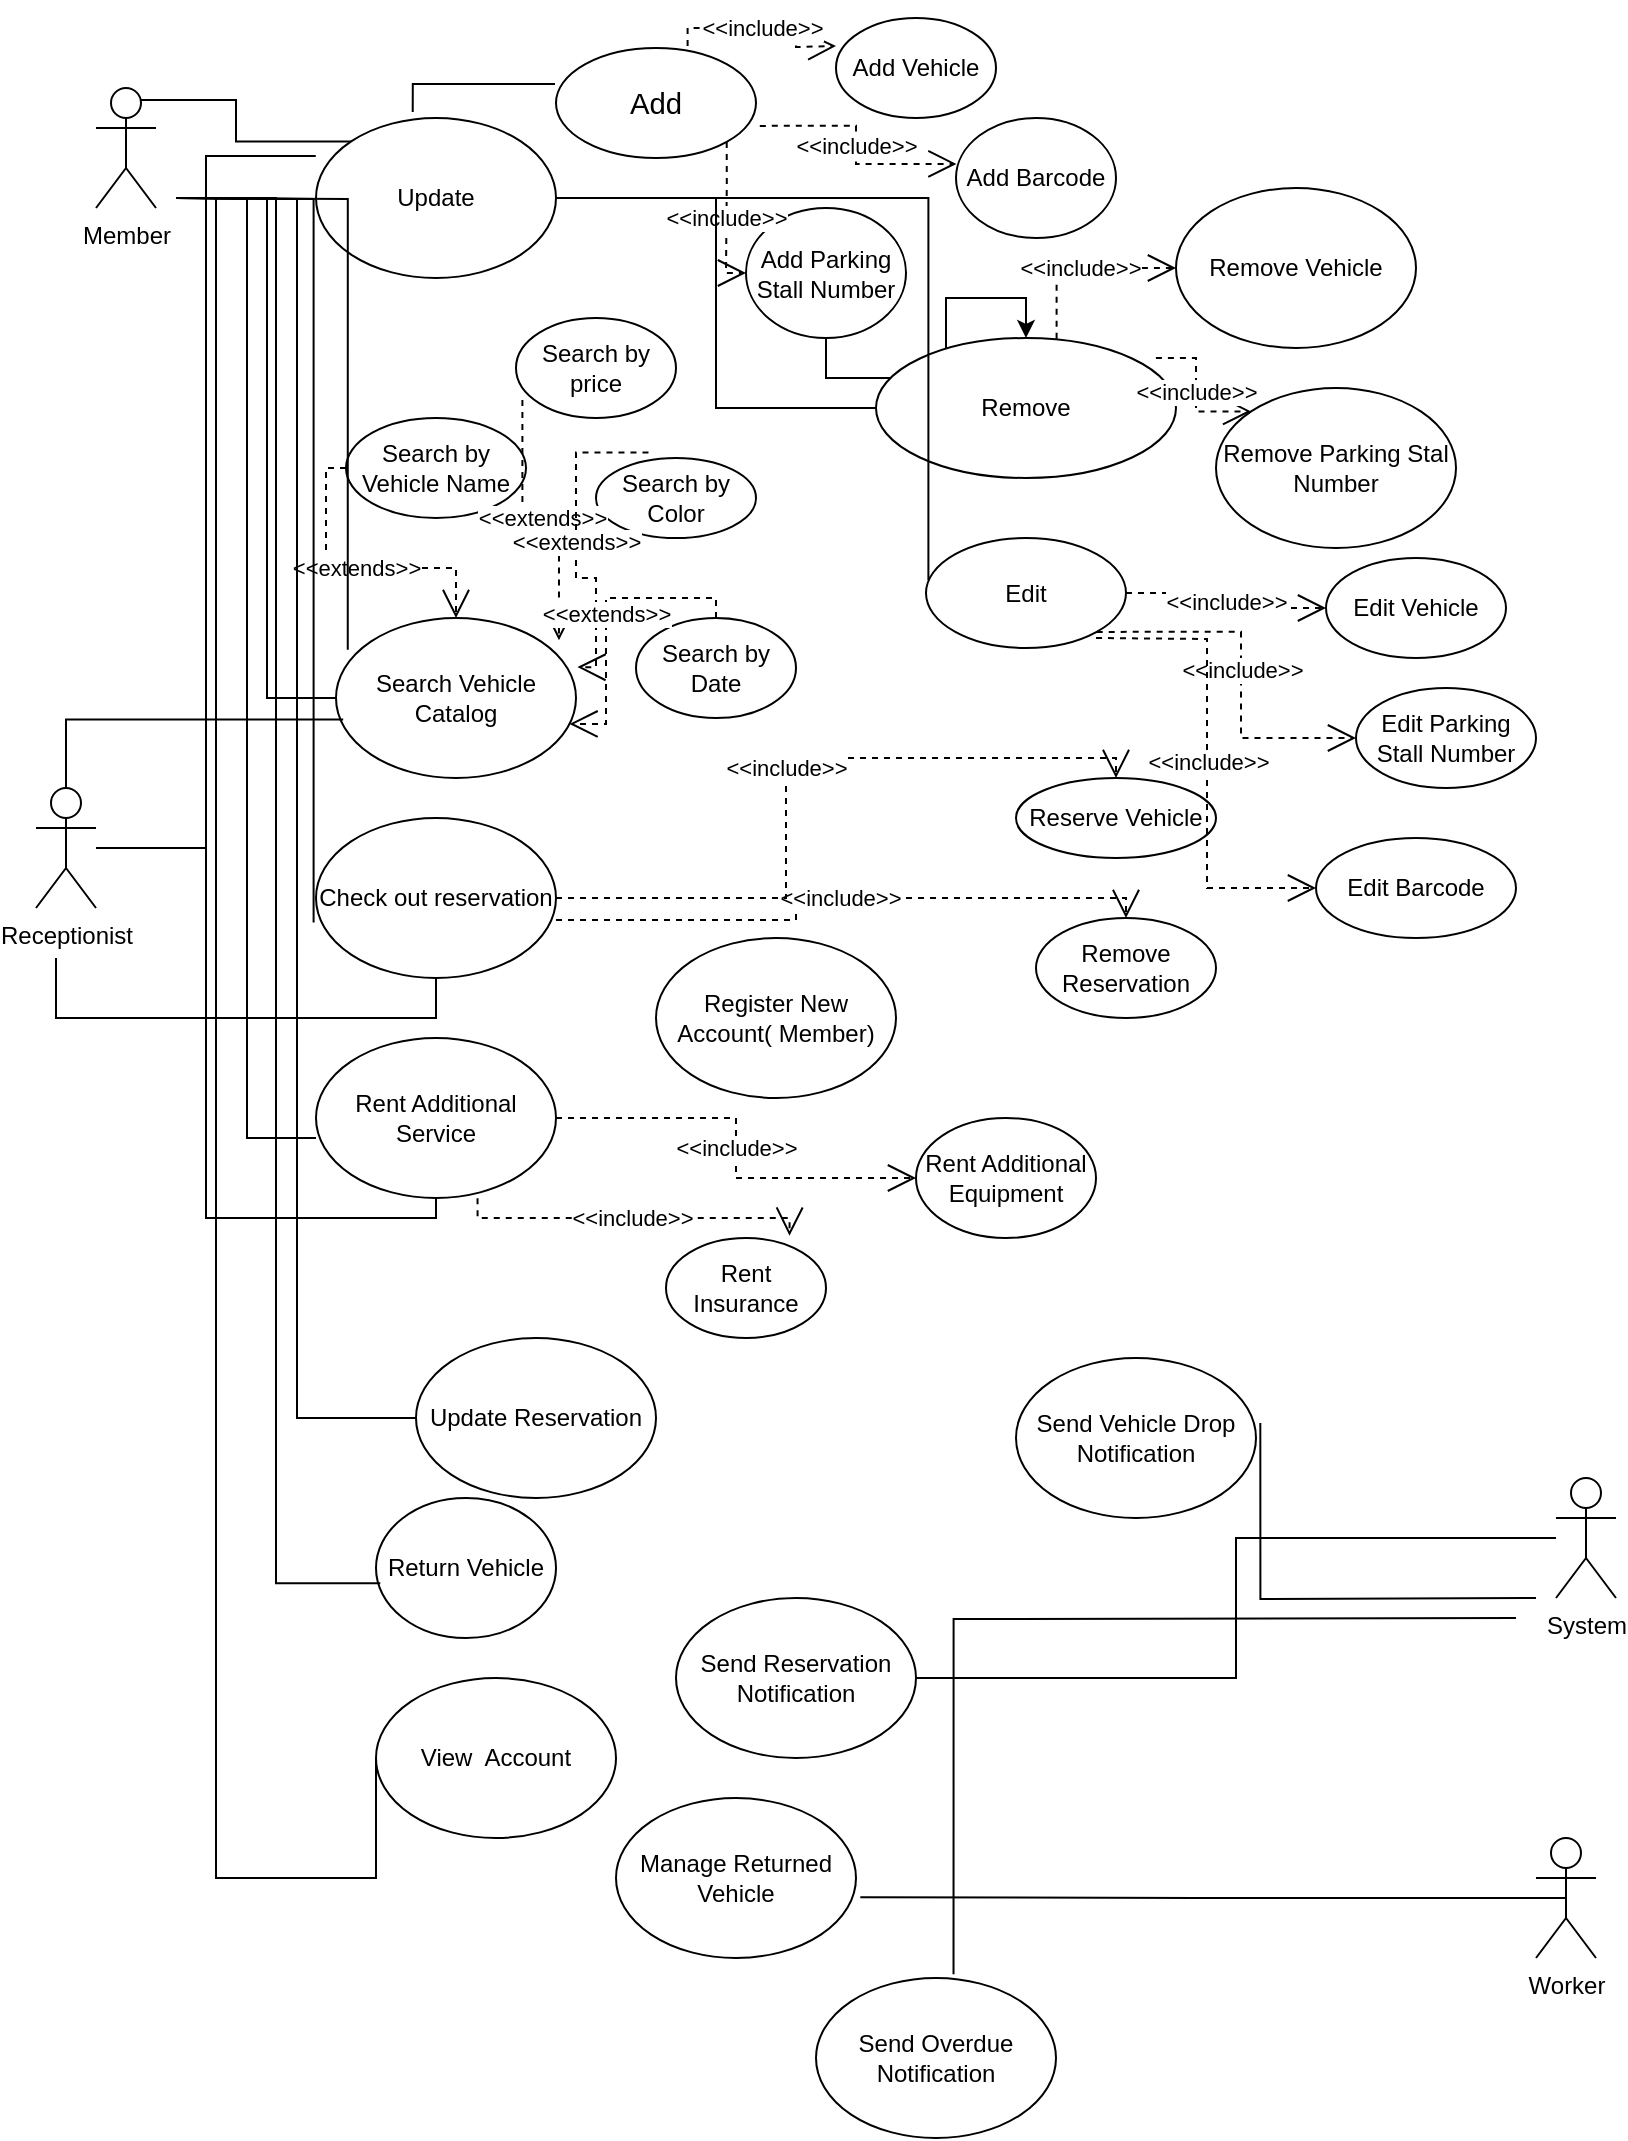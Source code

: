 <mxfile version="15.2.9" type="github">
  <diagram id="U7FQKzj0KKo6KFz438_E" name="Page-1">
    <mxGraphModel dx="1422" dy="762" grid="1" gridSize="10" guides="1" tooltips="1" connect="1" arrows="1" fold="1" page="1" pageScale="1" pageWidth="827" pageHeight="1169" math="0" shadow="0">
      <root>
        <mxCell id="0" />
        <mxCell id="1" parent="0" />
        <mxCell id="l0JN7coe31MeSaqRDZ9P-1" value="Member" style="shape=umlActor;verticalLabelPosition=bottom;verticalAlign=top;html=1;outlineConnect=0;" vertex="1" parent="1">
          <mxGeometry x="60" y="45" width="30" height="60" as="geometry" />
        </mxCell>
        <mxCell id="l0JN7coe31MeSaqRDZ9P-2" value="System" style="shape=umlActor;verticalLabelPosition=bottom;verticalAlign=top;html=1;outlineConnect=0;" vertex="1" parent="1">
          <mxGeometry x="790" y="740" width="30" height="60" as="geometry" />
        </mxCell>
        <mxCell id="l0JN7coe31MeSaqRDZ9P-3" value="Receptionist" style="shape=umlActor;verticalLabelPosition=bottom;verticalAlign=top;html=1;outlineConnect=0;" vertex="1" parent="1">
          <mxGeometry x="30" y="395" width="30" height="60" as="geometry" />
        </mxCell>
        <mxCell id="l0JN7coe31MeSaqRDZ9P-4" value="&lt;span style=&quot;font-size: 11pt ; font-family: &amp;#34;arial&amp;#34; ; background-color: transparent ; vertical-align: baseline&quot; id=&quot;docs-internal-guid-008b43b6-7fff-8db2-846b-b508e2cdc270&quot;&gt;Add&lt;br&gt;&lt;/span&gt;" style="ellipse;whiteSpace=wrap;html=1;" vertex="1" parent="1">
          <mxGeometry x="290" y="25" width="100" height="55" as="geometry" />
        </mxCell>
        <mxCell id="l0JN7coe31MeSaqRDZ9P-5" value="Search Vehicle Catalog" style="ellipse;whiteSpace=wrap;html=1;" vertex="1" parent="1">
          <mxGeometry x="180" y="310" width="120" height="80" as="geometry" />
        </mxCell>
        <mxCell id="l0JN7coe31MeSaqRDZ9P-6" value="Register New Account( Member)" style="ellipse;whiteSpace=wrap;html=1;" vertex="1" parent="1">
          <mxGeometry x="340" y="470" width="120" height="80" as="geometry" />
        </mxCell>
        <mxCell id="l0JN7coe31MeSaqRDZ9P-7" value="Rent Additional Service" style="ellipse;whiteSpace=wrap;html=1;" vertex="1" parent="1">
          <mxGeometry x="170" y="520" width="120" height="80" as="geometry" />
        </mxCell>
        <mxCell id="l0JN7coe31MeSaqRDZ9P-8" value="Check out reservation" style="ellipse;whiteSpace=wrap;html=1;" vertex="1" parent="1">
          <mxGeometry x="170" y="410" width="120" height="80" as="geometry" />
        </mxCell>
        <mxCell id="l0JN7coe31MeSaqRDZ9P-9" value="Search by Date" style="ellipse;whiteSpace=wrap;html=1;" vertex="1" parent="1">
          <mxGeometry x="330" y="310" width="80" height="50" as="geometry" />
        </mxCell>
        <mxCell id="l0JN7coe31MeSaqRDZ9P-10" value="Search by Color" style="ellipse;whiteSpace=wrap;html=1;" vertex="1" parent="1">
          <mxGeometry x="310" y="230" width="80" height="40" as="geometry" />
        </mxCell>
        <mxCell id="l0JN7coe31MeSaqRDZ9P-11" value="Search by price" style="ellipse;whiteSpace=wrap;html=1;" vertex="1" parent="1">
          <mxGeometry x="270" y="160" width="80" height="50" as="geometry" />
        </mxCell>
        <mxCell id="l0JN7coe31MeSaqRDZ9P-12" value="Search by Vehicle Name" style="ellipse;whiteSpace=wrap;html=1;" vertex="1" parent="1">
          <mxGeometry x="185" y="210" width="90" height="50" as="geometry" />
        </mxCell>
        <mxCell id="l0JN7coe31MeSaqRDZ9P-13" value="Rent Additional Equipment" style="ellipse;whiteSpace=wrap;html=1;" vertex="1" parent="1">
          <mxGeometry x="470" y="560" width="90" height="60" as="geometry" />
        </mxCell>
        <mxCell id="l0JN7coe31MeSaqRDZ9P-14" value="Rent Insurance" style="ellipse;whiteSpace=wrap;html=1;" vertex="1" parent="1">
          <mxGeometry x="345" y="620" width="80" height="50" as="geometry" />
        </mxCell>
        <mxCell id="l0JN7coe31MeSaqRDZ9P-15" value="&amp;lt;&amp;lt;extends&amp;gt;&amp;gt;" style="endArrow=open;endSize=12;dashed=1;html=1;rounded=0;edgeStyle=orthogonalEdgeStyle;exitX=0;exitY=0.5;exitDx=0;exitDy=0;" edge="1" parent="1" source="l0JN7coe31MeSaqRDZ9P-12" target="l0JN7coe31MeSaqRDZ9P-5">
          <mxGeometry width="160" relative="1" as="geometry">
            <mxPoint x="300" y="240" as="sourcePoint" />
            <mxPoint x="460" y="240" as="targetPoint" />
            <mxPoint as="offset" />
          </mxGeometry>
        </mxCell>
        <mxCell id="l0JN7coe31MeSaqRDZ9P-16" value="&amp;lt;&amp;lt;extends&amp;gt;&amp;gt;" style="endArrow=open;endSize=12;dashed=1;html=1;rounded=0;edgeStyle=orthogonalEdgeStyle;exitX=0.04;exitY=0.821;exitDx=0;exitDy=0;exitPerimeter=0;entryX=0.929;entryY=0.139;entryDx=0;entryDy=0;entryPerimeter=0;" edge="1" parent="1" source="l0JN7coe31MeSaqRDZ9P-11" target="l0JN7coe31MeSaqRDZ9P-5">
          <mxGeometry width="160" relative="1" as="geometry">
            <mxPoint x="300" y="240" as="sourcePoint" />
            <mxPoint x="460" y="240" as="targetPoint" />
          </mxGeometry>
        </mxCell>
        <mxCell id="l0JN7coe31MeSaqRDZ9P-17" value="&amp;lt;&amp;lt;extends&amp;gt;&amp;gt;" style="endArrow=open;endSize=12;dashed=1;html=1;rounded=0;edgeStyle=orthogonalEdgeStyle;exitX=0.328;exitY=-0.069;exitDx=0;exitDy=0;exitPerimeter=0;entryX=1.006;entryY=0.307;entryDx=0;entryDy=0;entryPerimeter=0;" edge="1" parent="1" source="l0JN7coe31MeSaqRDZ9P-10" target="l0JN7coe31MeSaqRDZ9P-5">
          <mxGeometry width="160" relative="1" as="geometry">
            <mxPoint x="300" y="240" as="sourcePoint" />
            <mxPoint x="460" y="150" as="targetPoint" />
          </mxGeometry>
        </mxCell>
        <mxCell id="l0JN7coe31MeSaqRDZ9P-18" value="&amp;lt;&amp;lt;extends&amp;gt;&amp;gt;" style="endArrow=open;endSize=12;dashed=1;html=1;rounded=0;edgeStyle=orthogonalEdgeStyle;exitX=0.5;exitY=0;exitDx=0;exitDy=0;entryX=0.973;entryY=0.662;entryDx=0;entryDy=0;entryPerimeter=0;" edge="1" parent="1" source="l0JN7coe31MeSaqRDZ9P-9" target="l0JN7coe31MeSaqRDZ9P-5">
          <mxGeometry width="160" relative="1" as="geometry">
            <mxPoint x="300" y="240" as="sourcePoint" />
            <mxPoint x="460" y="240" as="targetPoint" />
          </mxGeometry>
        </mxCell>
        <mxCell id="l0JN7coe31MeSaqRDZ9P-19" value="&amp;lt;&amp;lt;include&amp;gt;&amp;gt;" style="endArrow=open;endSize=12;dashed=1;html=1;rounded=0;edgeStyle=orthogonalEdgeStyle;exitX=0.673;exitY=1.001;exitDx=0;exitDy=0;exitPerimeter=0;entryX=0.772;entryY=-0.023;entryDx=0;entryDy=0;entryPerimeter=0;" edge="1" parent="1" source="l0JN7coe31MeSaqRDZ9P-7" target="l0JN7coe31MeSaqRDZ9P-14">
          <mxGeometry width="160" relative="1" as="geometry">
            <mxPoint x="300" y="240" as="sourcePoint" />
            <mxPoint x="460" y="240" as="targetPoint" />
          </mxGeometry>
        </mxCell>
        <mxCell id="l0JN7coe31MeSaqRDZ9P-20" value="&amp;lt;&amp;lt;include&amp;gt;&amp;gt;" style="endArrow=open;endSize=12;dashed=1;html=1;rounded=0;edgeStyle=orthogonalEdgeStyle;exitX=1;exitY=0.5;exitDx=0;exitDy=0;" edge="1" parent="1" source="l0JN7coe31MeSaqRDZ9P-7" target="l0JN7coe31MeSaqRDZ9P-13">
          <mxGeometry width="160" relative="1" as="geometry">
            <mxPoint x="300" y="240" as="sourcePoint" />
            <mxPoint x="450" y="460" as="targetPoint" />
          </mxGeometry>
        </mxCell>
        <mxCell id="l0JN7coe31MeSaqRDZ9P-21" value="Reserve Vehicle" style="ellipse;whiteSpace=wrap;html=1;" vertex="1" parent="1">
          <mxGeometry x="520" y="390" width="100" height="40" as="geometry" />
        </mxCell>
        <mxCell id="l0JN7coe31MeSaqRDZ9P-22" value="Remove Reservation" style="ellipse;whiteSpace=wrap;html=1;" vertex="1" parent="1">
          <mxGeometry x="530" y="460" width="90" height="50" as="geometry" />
        </mxCell>
        <mxCell id="l0JN7coe31MeSaqRDZ9P-23" value="&amp;lt;&amp;lt;include&amp;gt;&amp;gt;" style="endArrow=open;endSize=12;dashed=1;html=1;rounded=0;edgeStyle=orthogonalEdgeStyle;exitX=1;exitY=0.638;exitDx=0;exitDy=0;exitPerimeter=0;entryX=0.5;entryY=0;entryDx=0;entryDy=0;" edge="1" parent="1" source="l0JN7coe31MeSaqRDZ9P-8" target="l0JN7coe31MeSaqRDZ9P-22">
          <mxGeometry width="160" relative="1" as="geometry">
            <mxPoint x="300" y="230" as="sourcePoint" />
            <mxPoint x="460" y="230" as="targetPoint" />
          </mxGeometry>
        </mxCell>
        <mxCell id="l0JN7coe31MeSaqRDZ9P-24" value="&amp;lt;&amp;lt;include&amp;gt;&amp;gt;" style="endArrow=open;endSize=12;dashed=1;html=1;rounded=0;edgeStyle=orthogonalEdgeStyle;entryX=0.5;entryY=0;entryDx=0;entryDy=0;" edge="1" parent="1" source="l0JN7coe31MeSaqRDZ9P-8" target="l0JN7coe31MeSaqRDZ9P-21">
          <mxGeometry width="160" relative="1" as="geometry">
            <mxPoint x="300" y="230" as="sourcePoint" />
            <mxPoint x="460" y="230" as="targetPoint" />
          </mxGeometry>
        </mxCell>
        <mxCell id="l0JN7coe31MeSaqRDZ9P-25" value="" style="edgeStyle=orthogonalEdgeStyle;rounded=0;orthogonalLoop=1;jettySize=auto;html=1;" edge="1" parent="1" source="l0JN7coe31MeSaqRDZ9P-26" target="l0JN7coe31MeSaqRDZ9P-27">
          <mxGeometry relative="1" as="geometry" />
        </mxCell>
        <mxCell id="l0JN7coe31MeSaqRDZ9P-26" value="Add Parking Stall Number" style="ellipse;whiteSpace=wrap;html=1;" vertex="1" parent="1">
          <mxGeometry x="385" y="105" width="80" height="65" as="geometry" />
        </mxCell>
        <mxCell id="l0JN7coe31MeSaqRDZ9P-27" value="Remove" style="ellipse;whiteSpace=wrap;html=1;" vertex="1" parent="1">
          <mxGeometry x="450" y="170" width="150" height="70" as="geometry" />
        </mxCell>
        <mxCell id="l0JN7coe31MeSaqRDZ9P-28" value="Add Barcode" style="ellipse;whiteSpace=wrap;html=1;" vertex="1" parent="1">
          <mxGeometry x="490" y="60" width="80" height="60" as="geometry" />
        </mxCell>
        <mxCell id="l0JN7coe31MeSaqRDZ9P-29" value="Add Vehicle" style="ellipse;whiteSpace=wrap;html=1;" vertex="1" parent="1">
          <mxGeometry x="430" y="10" width="80" height="50" as="geometry" />
        </mxCell>
        <mxCell id="l0JN7coe31MeSaqRDZ9P-30" value="&amp;lt;&amp;lt;include&amp;gt;&amp;gt;" style="endArrow=open;endSize=12;dashed=1;html=1;rounded=0;edgeStyle=orthogonalEdgeStyle;exitX=0.658;exitY=-0.018;exitDx=0;exitDy=0;exitPerimeter=0;" edge="1" parent="1" source="l0JN7coe31MeSaqRDZ9P-4">
          <mxGeometry width="160" relative="1" as="geometry">
            <mxPoint x="430" y="380" as="sourcePoint" />
            <mxPoint x="430" y="24" as="targetPoint" />
          </mxGeometry>
        </mxCell>
        <mxCell id="l0JN7coe31MeSaqRDZ9P-31" value="&amp;lt;&amp;lt;include&amp;gt;&amp;gt;" style="endArrow=open;endSize=12;dashed=1;html=1;rounded=0;edgeStyle=orthogonalEdgeStyle;exitX=1.019;exitY=0.708;exitDx=0;exitDy=0;exitPerimeter=0;entryX=0.003;entryY=0.383;entryDx=0;entryDy=0;entryPerimeter=0;" edge="1" parent="1" source="l0JN7coe31MeSaqRDZ9P-4" target="l0JN7coe31MeSaqRDZ9P-28">
          <mxGeometry width="160" relative="1" as="geometry">
            <mxPoint x="430" y="380" as="sourcePoint" />
            <mxPoint x="470" y="85" as="targetPoint" />
          </mxGeometry>
        </mxCell>
        <mxCell id="l0JN7coe31MeSaqRDZ9P-32" value="&amp;lt;&amp;lt;include&amp;gt;&amp;gt;" style="endArrow=open;endSize=12;dashed=1;html=1;rounded=0;edgeStyle=orthogonalEdgeStyle;exitX=1;exitY=1;exitDx=0;exitDy=0;entryX=0;entryY=0.5;entryDx=0;entryDy=0;" edge="1" parent="1" source="l0JN7coe31MeSaqRDZ9P-4" target="l0JN7coe31MeSaqRDZ9P-26">
          <mxGeometry width="160" relative="1" as="geometry">
            <mxPoint x="430" y="380" as="sourcePoint" />
            <mxPoint x="590" y="380" as="targetPoint" />
          </mxGeometry>
        </mxCell>
        <mxCell id="l0JN7coe31MeSaqRDZ9P-33" value="Edit" style="ellipse;whiteSpace=wrap;html=1;" vertex="1" parent="1">
          <mxGeometry x="475" y="270" width="100" height="55" as="geometry" />
        </mxCell>
        <mxCell id="l0JN7coe31MeSaqRDZ9P-34" value="Remove Parking Stal Number" style="ellipse;whiteSpace=wrap;html=1;" vertex="1" parent="1">
          <mxGeometry x="620" y="195" width="120" height="80" as="geometry" />
        </mxCell>
        <mxCell id="l0JN7coe31MeSaqRDZ9P-35" value="Remove Vehicle" style="ellipse;whiteSpace=wrap;html=1;" vertex="1" parent="1">
          <mxGeometry x="600" y="95" width="120" height="80" as="geometry" />
        </mxCell>
        <mxCell id="l0JN7coe31MeSaqRDZ9P-36" value="&amp;lt;&amp;lt;include&amp;gt;&amp;gt;" style="endArrow=open;endSize=12;dashed=1;html=1;rounded=0;edgeStyle=orthogonalEdgeStyle;exitX=0.602;exitY=0.005;exitDx=0;exitDy=0;exitPerimeter=0;entryX=0;entryY=0.5;entryDx=0;entryDy=0;" edge="1" parent="1" source="l0JN7coe31MeSaqRDZ9P-27" target="l0JN7coe31MeSaqRDZ9P-35">
          <mxGeometry width="160" relative="1" as="geometry">
            <mxPoint x="430" y="370" as="sourcePoint" />
            <mxPoint x="630" y="50" as="targetPoint" />
          </mxGeometry>
        </mxCell>
        <mxCell id="l0JN7coe31MeSaqRDZ9P-37" value="&amp;lt;&amp;lt;include&amp;gt;&amp;gt;" style="endArrow=open;endSize=12;dashed=1;html=1;rounded=0;edgeStyle=orthogonalEdgeStyle;exitX=0.933;exitY=0.143;exitDx=0;exitDy=0;exitPerimeter=0;entryX=0;entryY=0;entryDx=0;entryDy=0;" edge="1" parent="1" source="l0JN7coe31MeSaqRDZ9P-27" target="l0JN7coe31MeSaqRDZ9P-34">
          <mxGeometry width="160" relative="1" as="geometry">
            <mxPoint x="430" y="370" as="sourcePoint" />
            <mxPoint x="590" y="370" as="targetPoint" />
          </mxGeometry>
        </mxCell>
        <mxCell id="l0JN7coe31MeSaqRDZ9P-38" value="Edit Barcode" style="ellipse;whiteSpace=wrap;html=1;" vertex="1" parent="1">
          <mxGeometry x="670" y="420" width="100" height="50" as="geometry" />
        </mxCell>
        <mxCell id="l0JN7coe31MeSaqRDZ9P-39" value="Edit Vehicle" style="ellipse;whiteSpace=wrap;html=1;" vertex="1" parent="1">
          <mxGeometry x="675" y="280" width="90" height="50" as="geometry" />
        </mxCell>
        <mxCell id="l0JN7coe31MeSaqRDZ9P-40" value="Edit Parking Stall Number" style="ellipse;whiteSpace=wrap;html=1;" vertex="1" parent="1">
          <mxGeometry x="690" y="345" width="90" height="50" as="geometry" />
        </mxCell>
        <mxCell id="l0JN7coe31MeSaqRDZ9P-41" value="&amp;lt;&amp;lt;include&amp;gt;&amp;gt;" style="endArrow=open;endSize=12;dashed=1;html=1;rounded=0;edgeStyle=orthogonalEdgeStyle;exitX=1;exitY=0.5;exitDx=0;exitDy=0;entryX=0;entryY=0.5;entryDx=0;entryDy=0;" edge="1" parent="1" source="l0JN7coe31MeSaqRDZ9P-33" target="l0JN7coe31MeSaqRDZ9P-39">
          <mxGeometry width="160" relative="1" as="geometry">
            <mxPoint x="430" y="360" as="sourcePoint" />
            <mxPoint x="590" y="360" as="targetPoint" />
          </mxGeometry>
        </mxCell>
        <mxCell id="l0JN7coe31MeSaqRDZ9P-42" value="&amp;lt;&amp;lt;include&amp;gt;&amp;gt;" style="endArrow=open;endSize=12;dashed=1;html=1;rounded=0;edgeStyle=orthogonalEdgeStyle;exitX=1;exitY=1;exitDx=0;exitDy=0;entryX=0;entryY=0.5;entryDx=0;entryDy=0;" edge="1" parent="1" source="l0JN7coe31MeSaqRDZ9P-33" target="l0JN7coe31MeSaqRDZ9P-40">
          <mxGeometry width="160" relative="1" as="geometry">
            <mxPoint x="430" y="360" as="sourcePoint" />
            <mxPoint x="590" y="360" as="targetPoint" />
          </mxGeometry>
        </mxCell>
        <mxCell id="l0JN7coe31MeSaqRDZ9P-43" value="&amp;lt;&amp;lt;include&amp;gt;&amp;gt;" style="endArrow=open;endSize=12;dashed=1;html=1;rounded=0;edgeStyle=orthogonalEdgeStyle;entryX=0;entryY=0.5;entryDx=0;entryDy=0;" edge="1" parent="1" target="l0JN7coe31MeSaqRDZ9P-38">
          <mxGeometry width="160" relative="1" as="geometry">
            <mxPoint x="560" y="320" as="sourcePoint" />
            <mxPoint x="590" y="360" as="targetPoint" />
          </mxGeometry>
        </mxCell>
        <mxCell id="l0JN7coe31MeSaqRDZ9P-44" value="Send Vehicle Drop Notification" style="ellipse;whiteSpace=wrap;html=1;" vertex="1" parent="1">
          <mxGeometry x="520" y="680" width="120" height="80" as="geometry" />
        </mxCell>
        <mxCell id="l0JN7coe31MeSaqRDZ9P-45" value="Send Reservation Notification" style="ellipse;whiteSpace=wrap;html=1;" vertex="1" parent="1">
          <mxGeometry x="350" y="800" width="120" height="80" as="geometry" />
        </mxCell>
        <mxCell id="l0JN7coe31MeSaqRDZ9P-46" value="Send Overdue Notification" style="ellipse;whiteSpace=wrap;html=1;" vertex="1" parent="1">
          <mxGeometry x="420" y="990" width="120" height="80" as="geometry" />
        </mxCell>
        <mxCell id="l0JN7coe31MeSaqRDZ9P-47" value="Manage Returned Vehicle" style="ellipse;whiteSpace=wrap;html=1;" vertex="1" parent="1">
          <mxGeometry x="320" y="900" width="120" height="80" as="geometry" />
        </mxCell>
        <mxCell id="l0JN7coe31MeSaqRDZ9P-48" value="Return Vehicle" style="ellipse;whiteSpace=wrap;html=1;" vertex="1" parent="1">
          <mxGeometry x="200" y="750" width="90" height="70" as="geometry" />
        </mxCell>
        <mxCell id="l0JN7coe31MeSaqRDZ9P-49" value="View&amp;nbsp; Account" style="ellipse;whiteSpace=wrap;html=1;" vertex="1" parent="1">
          <mxGeometry x="200" y="840" width="120" height="80" as="geometry" />
        </mxCell>
        <mxCell id="l0JN7coe31MeSaqRDZ9P-50" value="Update Reservation" style="ellipse;whiteSpace=wrap;html=1;" vertex="1" parent="1">
          <mxGeometry x="220" y="670" width="120" height="80" as="geometry" />
        </mxCell>
        <mxCell id="l0JN7coe31MeSaqRDZ9P-51" value="Worker" style="shape=umlActor;verticalLabelPosition=bottom;verticalAlign=top;html=1;outlineConnect=0;" vertex="1" parent="1">
          <mxGeometry x="780" y="920" width="30" height="60" as="geometry" />
        </mxCell>
        <mxCell id="l0JN7coe31MeSaqRDZ9P-52" value="Update" style="ellipse;whiteSpace=wrap;html=1;" vertex="1" parent="1">
          <mxGeometry x="170" y="60" width="120" height="80" as="geometry" />
        </mxCell>
        <mxCell id="l0JN7coe31MeSaqRDZ9P-53" value="" style="endArrow=none;html=1;edgeStyle=orthogonalEdgeStyle;rounded=0;entryX=0;entryY=0;entryDx=0;entryDy=0;exitX=0.75;exitY=0.1;exitDx=0;exitDy=0;exitPerimeter=0;" edge="1" parent="1" source="l0JN7coe31MeSaqRDZ9P-1" target="l0JN7coe31MeSaqRDZ9P-52">
          <mxGeometry relative="1" as="geometry">
            <mxPoint x="140" y="40" as="sourcePoint" />
            <mxPoint x="590" y="330" as="targetPoint" />
          </mxGeometry>
        </mxCell>
        <mxCell id="l0JN7coe31MeSaqRDZ9P-54" value="" style="endArrow=none;html=1;edgeStyle=orthogonalEdgeStyle;rounded=0;entryX=0;entryY=0.5;entryDx=0;entryDy=0;" edge="1" parent="1" target="l0JN7coe31MeSaqRDZ9P-5">
          <mxGeometry relative="1" as="geometry">
            <mxPoint x="110" y="100" as="sourcePoint" />
            <mxPoint x="590" y="330" as="targetPoint" />
          </mxGeometry>
        </mxCell>
        <mxCell id="l0JN7coe31MeSaqRDZ9P-55" value="" style="endArrow=none;html=1;edgeStyle=orthogonalEdgeStyle;rounded=0;entryX=0;entryY=0.625;entryDx=0;entryDy=0;entryPerimeter=0;" edge="1" parent="1" target="l0JN7coe31MeSaqRDZ9P-7">
          <mxGeometry relative="1" as="geometry">
            <mxPoint x="100" y="100" as="sourcePoint" />
            <mxPoint x="500" y="260" as="targetPoint" />
          </mxGeometry>
        </mxCell>
        <mxCell id="l0JN7coe31MeSaqRDZ9P-56" value="" style="endArrow=none;html=1;edgeStyle=orthogonalEdgeStyle;rounded=0;entryX=0;entryY=0.5;entryDx=0;entryDy=0;" edge="1" parent="1" target="l0JN7coe31MeSaqRDZ9P-50">
          <mxGeometry relative="1" as="geometry">
            <mxPoint x="100" y="100" as="sourcePoint" />
            <mxPoint x="500" y="-70" as="targetPoint" />
          </mxGeometry>
        </mxCell>
        <mxCell id="l0JN7coe31MeSaqRDZ9P-57" value="" style="endArrow=none;html=1;edgeStyle=orthogonalEdgeStyle;rounded=0;entryX=0;entryY=0.5;entryDx=0;entryDy=0;" edge="1" parent="1" target="l0JN7coe31MeSaqRDZ9P-49">
          <mxGeometry relative="1" as="geometry">
            <mxPoint x="120" y="100" as="sourcePoint" />
            <mxPoint x="75" y="940" as="targetPoint" />
            <Array as="points">
              <mxPoint x="120" y="940" />
              <mxPoint x="200" y="940" />
            </Array>
          </mxGeometry>
        </mxCell>
        <mxCell id="l0JN7coe31MeSaqRDZ9P-58" value="" style="endArrow=none;html=1;edgeStyle=orthogonalEdgeStyle;rounded=0;entryX=-0.01;entryY=0.653;entryDx=0;entryDy=0;entryPerimeter=0;" edge="1" parent="1" target="l0JN7coe31MeSaqRDZ9P-8">
          <mxGeometry relative="1" as="geometry">
            <mxPoint x="100" y="100" as="sourcePoint" />
            <mxPoint x="500" y="460" as="targetPoint" />
          </mxGeometry>
        </mxCell>
        <mxCell id="l0JN7coe31MeSaqRDZ9P-59" value="" style="endArrow=none;html=1;edgeStyle=orthogonalEdgeStyle;rounded=0;entryX=0.024;entryY=0.609;entryDx=0;entryDy=0;entryPerimeter=0;" edge="1" parent="1" target="l0JN7coe31MeSaqRDZ9P-48">
          <mxGeometry relative="1" as="geometry">
            <mxPoint x="100" y="100" as="sourcePoint" />
            <mxPoint x="140" y="780" as="targetPoint" />
            <Array as="points">
              <mxPoint x="150" y="100" />
              <mxPoint x="150" y="793" />
            </Array>
          </mxGeometry>
        </mxCell>
        <mxCell id="l0JN7coe31MeSaqRDZ9P-60" value="" style="endArrow=none;html=1;edgeStyle=orthogonalEdgeStyle;rounded=0;exitX=0.5;exitY=0.5;exitDx=0;exitDy=0;exitPerimeter=0;entryX=1.018;entryY=0.62;entryDx=0;entryDy=0;entryPerimeter=0;" edge="1" parent="1" source="l0JN7coe31MeSaqRDZ9P-51" target="l0JN7coe31MeSaqRDZ9P-47">
          <mxGeometry relative="1" as="geometry">
            <mxPoint x="340" y="910" as="sourcePoint" />
            <mxPoint x="500" y="910" as="targetPoint" />
          </mxGeometry>
        </mxCell>
        <mxCell id="l0JN7coe31MeSaqRDZ9P-61" value="" style="endArrow=none;html=1;edgeStyle=orthogonalEdgeStyle;rounded=0;" edge="1" parent="1" source="l0JN7coe31MeSaqRDZ9P-2" target="l0JN7coe31MeSaqRDZ9P-45">
          <mxGeometry relative="1" as="geometry">
            <mxPoint x="340" y="910" as="sourcePoint" />
            <mxPoint x="390" y="790" as="targetPoint" />
          </mxGeometry>
        </mxCell>
        <mxCell id="l0JN7coe31MeSaqRDZ9P-63" value="" style="endArrow=none;html=1;edgeStyle=orthogonalEdgeStyle;rounded=0;entryX=1.018;entryY=0.407;entryDx=0;entryDy=0;entryPerimeter=0;" edge="1" parent="1" target="l0JN7coe31MeSaqRDZ9P-44">
          <mxGeometry relative="1" as="geometry">
            <mxPoint x="780" y="800" as="sourcePoint" />
            <mxPoint x="670" y="900" as="targetPoint" />
          </mxGeometry>
        </mxCell>
        <mxCell id="l0JN7coe31MeSaqRDZ9P-64" value="" style="endArrow=none;html=1;edgeStyle=orthogonalEdgeStyle;rounded=0;entryX=0.573;entryY=-0.023;entryDx=0;entryDy=0;entryPerimeter=0;" edge="1" parent="1" target="l0JN7coe31MeSaqRDZ9P-46">
          <mxGeometry relative="1" as="geometry">
            <mxPoint x="770" y="810" as="sourcePoint" />
            <mxPoint x="500" y="910" as="targetPoint" />
          </mxGeometry>
        </mxCell>
        <mxCell id="l0JN7coe31MeSaqRDZ9P-65" value="" style="endArrow=none;html=1;edgeStyle=orthogonalEdgeStyle;rounded=0;exitX=0.403;exitY=-0.037;exitDx=0;exitDy=0;exitPerimeter=0;entryX=-0.005;entryY=0.327;entryDx=0;entryDy=0;entryPerimeter=0;" edge="1" parent="1" source="l0JN7coe31MeSaqRDZ9P-52" target="l0JN7coe31MeSaqRDZ9P-4">
          <mxGeometry relative="1" as="geometry">
            <mxPoint x="340" y="20" as="sourcePoint" />
            <mxPoint x="500" y="20" as="targetPoint" />
          </mxGeometry>
        </mxCell>
        <mxCell id="l0JN7coe31MeSaqRDZ9P-66" value="" style="endArrow=none;html=1;edgeStyle=orthogonalEdgeStyle;rounded=0;entryX=0;entryY=0.5;entryDx=0;entryDy=0;" edge="1" parent="1" source="l0JN7coe31MeSaqRDZ9P-52" target="l0JN7coe31MeSaqRDZ9P-27">
          <mxGeometry relative="1" as="geometry">
            <mxPoint x="340" y="130" as="sourcePoint" />
            <mxPoint x="500" y="130" as="targetPoint" />
          </mxGeometry>
        </mxCell>
        <mxCell id="l0JN7coe31MeSaqRDZ9P-67" value="" style="endArrow=none;html=1;edgeStyle=orthogonalEdgeStyle;rounded=0;entryX=0.012;entryY=0.384;entryDx=0;entryDy=0;entryPerimeter=0;" edge="1" parent="1" source="l0JN7coe31MeSaqRDZ9P-52" target="l0JN7coe31MeSaqRDZ9P-33">
          <mxGeometry relative="1" as="geometry">
            <mxPoint x="340" y="130" as="sourcePoint" />
            <mxPoint x="500" y="130" as="targetPoint" />
          </mxGeometry>
        </mxCell>
        <mxCell id="l0JN7coe31MeSaqRDZ9P-68" value="" style="endArrow=none;html=1;edgeStyle=orthogonalEdgeStyle;rounded=0;entryX=0.049;entryY=0.199;entryDx=0;entryDy=0;entryPerimeter=0;" edge="1" parent="1" target="l0JN7coe31MeSaqRDZ9P-5">
          <mxGeometry relative="1" as="geometry">
            <mxPoint x="110" y="100" as="sourcePoint" />
            <mxPoint x="500" y="240" as="targetPoint" />
          </mxGeometry>
        </mxCell>
        <mxCell id="l0JN7coe31MeSaqRDZ9P-69" value="" style="endArrow=none;html=1;edgeStyle=orthogonalEdgeStyle;rounded=0;entryX=0.03;entryY=0.634;entryDx=0;entryDy=0;entryPerimeter=0;exitX=0.5;exitY=0;exitDx=0;exitDy=0;exitPerimeter=0;" edge="1" parent="1" source="l0JN7coe31MeSaqRDZ9P-3" target="l0JN7coe31MeSaqRDZ9P-5">
          <mxGeometry relative="1" as="geometry">
            <mxPoint x="40" y="380" as="sourcePoint" />
            <mxPoint x="500" y="240" as="targetPoint" />
            <Array as="points">
              <mxPoint x="45" y="361" />
            </Array>
          </mxGeometry>
        </mxCell>
        <mxCell id="l0JN7coe31MeSaqRDZ9P-70" value="" style="endArrow=none;html=1;edgeStyle=orthogonalEdgeStyle;rounded=0;entryX=-0.001;entryY=0.238;entryDx=0;entryDy=0;entryPerimeter=0;" edge="1" parent="1" source="l0JN7coe31MeSaqRDZ9P-3" target="l0JN7coe31MeSaqRDZ9P-52">
          <mxGeometry relative="1" as="geometry">
            <mxPoint x="70" y="420" as="sourcePoint" />
            <mxPoint x="620" y="500" as="targetPoint" />
          </mxGeometry>
        </mxCell>
        <mxCell id="l0JN7coe31MeSaqRDZ9P-71" value="" style="endArrow=none;html=1;edgeStyle=orthogonalEdgeStyle;rounded=0;entryX=0.5;entryY=1;entryDx=0;entryDy=0;" edge="1" parent="1" target="l0JN7coe31MeSaqRDZ9P-8">
          <mxGeometry relative="1" as="geometry">
            <mxPoint x="40" y="480" as="sourcePoint" />
            <mxPoint x="230" y="520" as="targetPoint" />
            <Array as="points">
              <mxPoint x="230" y="510" />
            </Array>
          </mxGeometry>
        </mxCell>
        <mxCell id="l0JN7coe31MeSaqRDZ9P-72" value="" style="endArrow=none;html=1;edgeStyle=orthogonalEdgeStyle;rounded=0;entryX=0.5;entryY=1;entryDx=0;entryDy=0;" edge="1" parent="1" source="l0JN7coe31MeSaqRDZ9P-3" target="l0JN7coe31MeSaqRDZ9P-7">
          <mxGeometry relative="1" as="geometry">
            <mxPoint x="30" y="500" as="sourcePoint" />
            <mxPoint x="620" y="340" as="targetPoint" />
          </mxGeometry>
        </mxCell>
      </root>
    </mxGraphModel>
  </diagram>
</mxfile>
